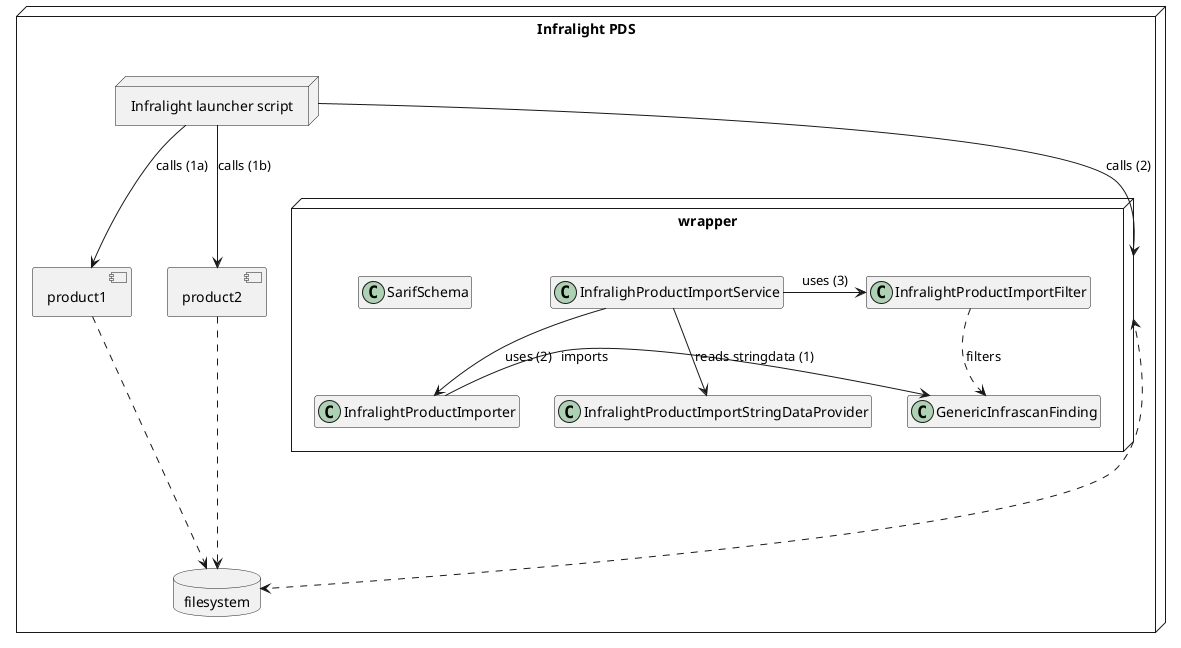 @startuml

'Hide empty parts:
hide empty fields
hide empty methods

'You can find more examles at https://plantuml.com/class-diagram



node InfralightPDS as "Infralight PDS" {

	database filesystem {
	
	}
	node script as "Infralight launcher script" {
	}


	component product1 {
	}
	
	component product2 {
	}
	script --> product1 : calls (1a)
	script --> product2 : calls (1b)
	script --> wrapper : calls (2)
	
	product1 ....> filesystem
	product2 ....> filesystem
	wrapper <....> filesystem


	node wrapper {
	
		class SarifSchema {
		}
	
		class InfralightProductImporter {
		}
		
		
		class InfralightProductImportFilter {
		}
		
		InfralightProductImporter -> GenericInfrascanFinding : imports 
		InfralightProductImportFilter ..> GenericInfrascanFinding : filters
		
		InfralighProductImportService --> InfralightProductImportStringDataProvider : reads stringdata (1)
		InfralighProductImportService --> InfralightProductImporter : uses (2)
		InfralighProductImportService -> InfralightProductImportFilter: uses (3)
	}

}
@enduml
